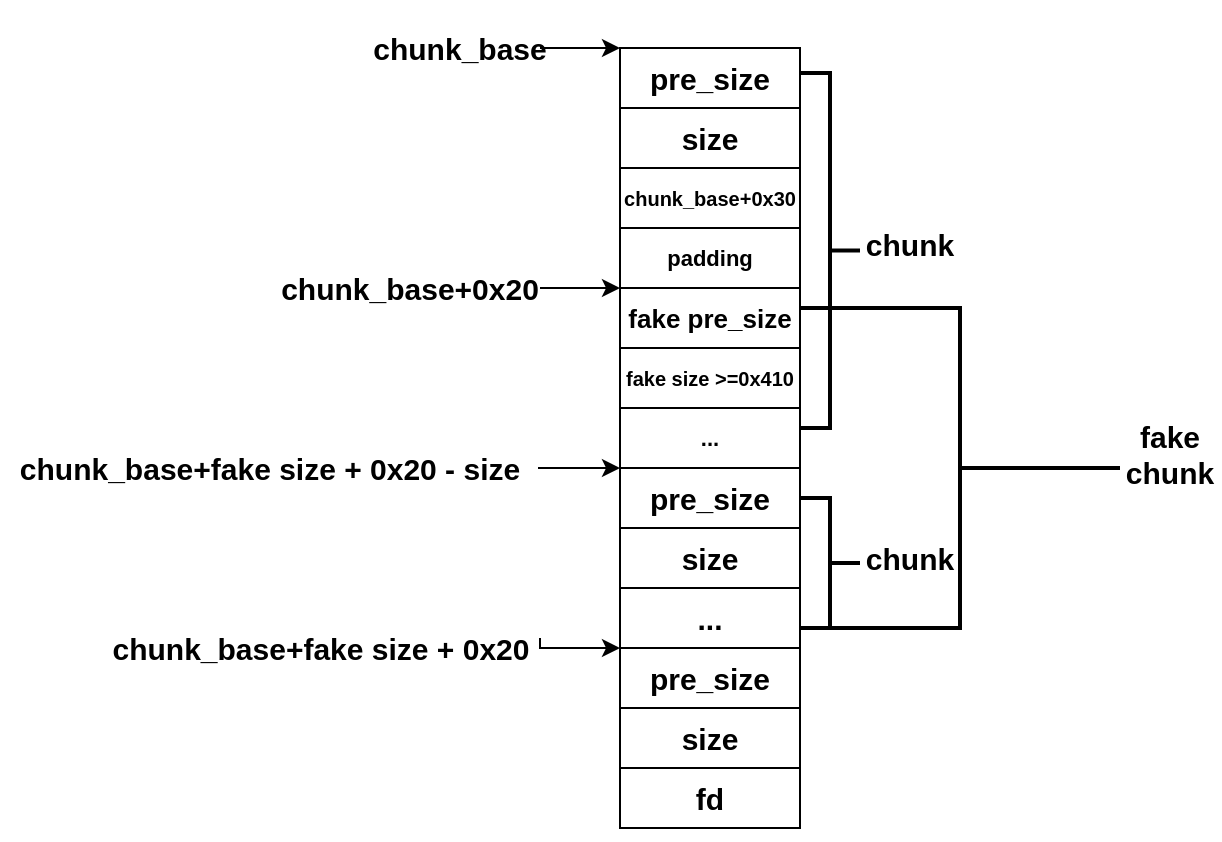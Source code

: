 <mxfile version="15.2.9" type="device" pages="2"><diagram id="mURFPmNozxxXvnIjPhel" name="Page-1"><mxGraphModel dx="1201" dy="686" grid="1" gridSize="10" guides="1" tooltips="1" connect="1" arrows="1" fold="1" page="1" pageScale="1" pageWidth="827" pageHeight="1169" math="0" shadow="0"><root><mxCell id="0"/><mxCell id="1" parent="0"/><mxCell id="cyno1o4gwRCXUQsGgnl_-7" value="&lt;p&gt;&lt;b&gt;&lt;font style=&quot;font-size: 15px&quot;&gt;pre_size&lt;/font&gt;&lt;/b&gt;&lt;/p&gt;" style="rounded=0;whiteSpace=wrap;html=1;" vertex="1" parent="1"><mxGeometry x="520" y="70" width="90" height="30" as="geometry"/></mxCell><mxCell id="cyno1o4gwRCXUQsGgnl_-8" value="&lt;p&gt;&lt;b&gt;&lt;font style=&quot;font-size: 15px&quot;&gt;size&lt;/font&gt;&lt;/b&gt;&lt;/p&gt;" style="rounded=0;whiteSpace=wrap;html=1;" vertex="1" parent="1"><mxGeometry x="520" y="100" width="90" height="30" as="geometry"/></mxCell><mxCell id="cyno1o4gwRCXUQsGgnl_-9" value="&lt;font style=&quot;font-size: 10px&quot;&gt;&lt;b&gt;&lt;font style=&quot;font-size: 10px&quot;&gt;chunk_base+0x30&lt;/font&gt;&lt;/b&gt;&lt;/font&gt;" style="rounded=0;whiteSpace=wrap;html=1;" vertex="1" parent="1"><mxGeometry x="520" y="130" width="90" height="30" as="geometry"/></mxCell><mxCell id="cyno1o4gwRCXUQsGgnl_-11" style="edgeStyle=orthogonalEdgeStyle;rounded=0;orthogonalLoop=1;jettySize=auto;html=1;exitX=1;exitY=0.5;exitDx=0;exitDy=0;entryX=0;entryY=0;entryDx=0;entryDy=0;" edge="1" parent="1" source="cyno1o4gwRCXUQsGgnl_-10" target="cyno1o4gwRCXUQsGgnl_-7"><mxGeometry relative="1" as="geometry"><Array as="points"><mxPoint x="510" y="70"/><mxPoint x="510" y="70"/></Array></mxGeometry></mxCell><mxCell id="cyno1o4gwRCXUQsGgnl_-10" value="&lt;p style=&quot;font-size: 15px&quot;&gt;&lt;b&gt;&lt;font style=&quot;font-size: 15px&quot;&gt;chunk_base&lt;/font&gt;&lt;/b&gt;&lt;/p&gt;" style="text;html=1;strokeColor=none;fillColor=none;align=center;verticalAlign=middle;whiteSpace=wrap;rounded=0;" vertex="1" parent="1"><mxGeometry x="400" y="60" width="80" height="20" as="geometry"/></mxCell><mxCell id="cyno1o4gwRCXUQsGgnl_-12" value="&lt;font style=&quot;font-size: 13px&quot;&gt;&lt;b&gt;&lt;font style=&quot;font-size: 13px&quot;&gt;fake pre_size&lt;/font&gt;&lt;/b&gt;&lt;/font&gt;" style="rounded=0;whiteSpace=wrap;html=1;" vertex="1" parent="1"><mxGeometry x="520" y="190" width="90" height="30" as="geometry"/></mxCell><mxCell id="cyno1o4gwRCXUQsGgnl_-13" value="&lt;font style=&quot;font-size: 10px&quot;&gt;&lt;b&gt;&lt;font style=&quot;font-size: 10px&quot;&gt;fake size &amp;gt;=0x410&lt;br&gt;&lt;/font&gt;&lt;/b&gt;&lt;/font&gt;" style="rounded=0;whiteSpace=wrap;html=1;" vertex="1" parent="1"><mxGeometry x="520" y="220" width="90" height="30" as="geometry"/></mxCell><mxCell id="cyno1o4gwRCXUQsGgnl_-14" value="&lt;font style=&quot;font-size: 11px&quot;&gt;&lt;b&gt;&lt;font style=&quot;font-size: 11px&quot;&gt;...&lt;br&gt;&lt;/font&gt;&lt;/b&gt;&lt;/font&gt;" style="rounded=0;whiteSpace=wrap;html=1;" vertex="1" parent="1"><mxGeometry x="520" y="250" width="90" height="30" as="geometry"/></mxCell><mxCell id="cyno1o4gwRCXUQsGgnl_-17" style="edgeStyle=orthogonalEdgeStyle;rounded=0;orthogonalLoop=1;jettySize=auto;html=1;exitX=1;exitY=0.5;exitDx=0;exitDy=0;entryX=0;entryY=1;entryDx=0;entryDy=0;" edge="1" parent="1" source="cyno1o4gwRCXUQsGgnl_-15" target="cyno1o4gwRCXUQsGgnl_-16"><mxGeometry relative="1" as="geometry"><Array as="points"><mxPoint x="510" y="190"/><mxPoint x="510" y="190"/></Array></mxGeometry></mxCell><mxCell id="cyno1o4gwRCXUQsGgnl_-15" value="&lt;p style=&quot;font-size: 15px&quot;&gt;&lt;b&gt;&lt;font style=&quot;font-size: 15px&quot;&gt;chunk_base+0x20&lt;/font&gt;&lt;/b&gt;&lt;/p&gt;" style="text;html=1;strokeColor=none;fillColor=none;align=center;verticalAlign=middle;whiteSpace=wrap;rounded=0;" vertex="1" parent="1"><mxGeometry x="350" y="180" width="130" height="20" as="geometry"/></mxCell><mxCell id="cyno1o4gwRCXUQsGgnl_-16" value="&lt;font style=&quot;font-size: 11px&quot;&gt;&lt;b&gt;&lt;font style=&quot;font-size: 11px&quot;&gt;padding&lt;/font&gt;&lt;/b&gt;&lt;/font&gt;" style="rounded=0;whiteSpace=wrap;html=1;" vertex="1" parent="1"><mxGeometry x="520" y="160" width="90" height="30" as="geometry"/></mxCell><mxCell id="cyno1o4gwRCXUQsGgnl_-18" value="&lt;p&gt;&lt;b&gt;&lt;font style=&quot;font-size: 15px&quot;&gt;pre_size&lt;/font&gt;&lt;/b&gt;&lt;/p&gt;" style="rounded=0;whiteSpace=wrap;html=1;" vertex="1" parent="1"><mxGeometry x="520" y="280" width="90" height="30" as="geometry"/></mxCell><mxCell id="cyno1o4gwRCXUQsGgnl_-19" value="&lt;p style=&quot;font-size: 15px&quot;&gt;&lt;font style=&quot;font-size: 15px&quot;&gt;&lt;b&gt;size&lt;/b&gt;&lt;/font&gt;&lt;/p&gt;" style="rounded=0;whiteSpace=wrap;html=1;" vertex="1" parent="1"><mxGeometry x="520" y="310" width="90" height="30" as="geometry"/></mxCell><mxCell id="cyno1o4gwRCXUQsGgnl_-20" value="&lt;p&gt;&lt;b&gt;&lt;font style=&quot;font-size: 15px&quot;&gt;...&lt;/font&gt;&lt;/b&gt;&lt;/p&gt;" style="rounded=0;whiteSpace=wrap;html=1;" vertex="1" parent="1"><mxGeometry x="520" y="340" width="90" height="30" as="geometry"/></mxCell><mxCell id="cyno1o4gwRCXUQsGgnl_-22" style="edgeStyle=orthogonalEdgeStyle;rounded=0;orthogonalLoop=1;jettySize=auto;html=1;exitX=1;exitY=0.5;exitDx=0;exitDy=0;entryX=0;entryY=0;entryDx=0;entryDy=0;" edge="1" parent="1" source="cyno1o4gwRCXUQsGgnl_-21" target="cyno1o4gwRCXUQsGgnl_-18"><mxGeometry relative="1" as="geometry"><Array as="points"><mxPoint x="479" y="280"/></Array></mxGeometry></mxCell><mxCell id="cyno1o4gwRCXUQsGgnl_-21" value="&lt;p style=&quot;font-size: 15px&quot;&gt;&lt;b&gt;&lt;font style=&quot;font-size: 15px&quot;&gt;chunk_base+fake size + 0x20 - size&lt;br&gt;&lt;/font&gt;&lt;/b&gt;&lt;/p&gt;" style="text;html=1;strokeColor=none;fillColor=none;align=center;verticalAlign=middle;whiteSpace=wrap;rounded=0;" vertex="1" parent="1"><mxGeometry x="210" y="270" width="270" height="20" as="geometry"/></mxCell><mxCell id="cyno1o4gwRCXUQsGgnl_-23" value="" style="strokeWidth=2;html=1;shape=mxgraph.flowchart.annotation_2;align=left;labelPosition=right;pointerEvents=1;rotation=-180;" vertex="1" parent="1"><mxGeometry x="610" y="200" width="160" height="160" as="geometry"/></mxCell><mxCell id="cyno1o4gwRCXUQsGgnl_-24" value="&lt;font style=&quot;font-size: 15px&quot;&gt;&lt;b&gt;fake chunk&lt;br&gt;&lt;/b&gt;&lt;/font&gt;" style="text;html=1;strokeColor=none;fillColor=none;align=center;verticalAlign=middle;whiteSpace=wrap;rounded=0;" vertex="1" parent="1"><mxGeometry x="770" y="250" width="50" height="45" as="geometry"/></mxCell><mxCell id="cyno1o4gwRCXUQsGgnl_-25" value="&lt;p&gt;&lt;b&gt;&lt;font style=&quot;font-size: 15px&quot;&gt;pre_size&lt;/font&gt;&lt;/b&gt;&lt;/p&gt;" style="rounded=0;whiteSpace=wrap;html=1;" vertex="1" parent="1"><mxGeometry x="520" y="370" width="90" height="30" as="geometry"/></mxCell><mxCell id="cyno1o4gwRCXUQsGgnl_-26" value="&lt;p style=&quot;font-size: 15px&quot;&gt;&lt;font style=&quot;font-size: 15px&quot;&gt;&lt;b&gt;size&lt;/b&gt;&lt;/font&gt;&lt;/p&gt;" style="rounded=0;whiteSpace=wrap;html=1;" vertex="1" parent="1"><mxGeometry x="520" y="400" width="90" height="30" as="geometry"/></mxCell><mxCell id="cyno1o4gwRCXUQsGgnl_-27" value="&lt;p&gt;&lt;b&gt;&lt;font style=&quot;font-size: 15px&quot;&gt;fd&lt;/font&gt;&lt;/b&gt;&lt;/p&gt;" style="rounded=0;whiteSpace=wrap;html=1;" vertex="1" parent="1"><mxGeometry x="520" y="430" width="90" height="30" as="geometry"/></mxCell><mxCell id="cyno1o4gwRCXUQsGgnl_-29" style="edgeStyle=orthogonalEdgeStyle;rounded=0;orthogonalLoop=1;jettySize=auto;html=1;exitX=1;exitY=0.25;exitDx=0;exitDy=0;entryX=0;entryY=1;entryDx=0;entryDy=0;" edge="1" parent="1" source="cyno1o4gwRCXUQsGgnl_-28" target="cyno1o4gwRCXUQsGgnl_-20"><mxGeometry relative="1" as="geometry"><Array as="points"><mxPoint x="480" y="370"/></Array></mxGeometry></mxCell><mxCell id="cyno1o4gwRCXUQsGgnl_-28" value="&lt;p style=&quot;font-size: 15px&quot;&gt;&lt;b&gt;&lt;font style=&quot;font-size: 15px&quot;&gt;chunk_base+fake size + 0x20&lt;br&gt;&lt;/font&gt;&lt;/b&gt;&lt;/p&gt;" style="text;html=1;strokeColor=none;fillColor=none;align=center;verticalAlign=middle;whiteSpace=wrap;rounded=0;" vertex="1" parent="1"><mxGeometry x="261" y="360" width="219" height="20" as="geometry"/></mxCell><mxCell id="cyno1o4gwRCXUQsGgnl_-32" value="" style="strokeWidth=2;html=1;shape=mxgraph.flowchart.annotation_2;align=left;labelPosition=right;pointerEvents=1;rotation=-180;" vertex="1" parent="1"><mxGeometry x="610" y="295" width="30" height="65" as="geometry"/></mxCell><mxCell id="cyno1o4gwRCXUQsGgnl_-33" value="&lt;font style=&quot;font-size: 15px&quot;&gt;&lt;b&gt;chunk&lt;br&gt;&lt;/b&gt;&lt;/font&gt;" style="text;html=1;strokeColor=none;fillColor=none;align=center;verticalAlign=middle;whiteSpace=wrap;rounded=0;" vertex="1" parent="1"><mxGeometry x="640" y="302.5" width="50" height="45" as="geometry"/></mxCell><mxCell id="cyno1o4gwRCXUQsGgnl_-34" value="" style="strokeWidth=2;html=1;shape=mxgraph.flowchart.annotation_2;align=left;labelPosition=right;pointerEvents=1;rotation=-180;" vertex="1" parent="1"><mxGeometry x="610" y="82.5" width="30" height="177.5" as="geometry"/></mxCell><mxCell id="cyno1o4gwRCXUQsGgnl_-35" value="&lt;font style=&quot;font-size: 15px&quot;&gt;&lt;b&gt;chunk&lt;br&gt;&lt;/b&gt;&lt;/font&gt;" style="text;html=1;strokeColor=none;fillColor=none;align=center;verticalAlign=middle;whiteSpace=wrap;rounded=0;" vertex="1" parent="1"><mxGeometry x="640" y="145" width="50" height="45" as="geometry"/></mxCell></root></mxGraphModel></diagram><diagram id="LfGGKebvMWVYUIAara7m" name="Page-2"><mxGraphModel dx="1201" dy="686" grid="1" gridSize="10" guides="1" tooltips="1" connect="1" arrows="1" fold="1" page="1" pageScale="1" pageWidth="827" pageHeight="1169" math="0" shadow="0"><root><mxCell id="xVO4TjA7QonGijT4uBkU-0"/><mxCell id="xVO4TjA7QonGijT4uBkU-1" parent="xVO4TjA7QonGijT4uBkU-0"/><mxCell id="rj85Gzm4Ed7J8n5RxZME-0" value="&lt;p&gt;&lt;b&gt;&lt;font style=&quot;font-size: 15px&quot;&gt;pre_size&lt;/font&gt;&lt;/b&gt;&lt;/p&gt;" style="rounded=0;whiteSpace=wrap;html=1;" vertex="1" parent="xVO4TjA7QonGijT4uBkU-1"><mxGeometry x="520" y="70" width="90" height="30" as="geometry"/></mxCell><mxCell id="rj85Gzm4Ed7J8n5RxZME-1" value="&lt;p&gt;&lt;b&gt;&lt;font style=&quot;font-size: 15px&quot;&gt;size&lt;/font&gt;&lt;/b&gt;&lt;/p&gt;" style="rounded=0;whiteSpace=wrap;html=1;" vertex="1" parent="xVO4TjA7QonGijT4uBkU-1"><mxGeometry x="520" y="100" width="90" height="30" as="geometry"/></mxCell><mxCell id="rj85Gzm4Ed7J8n5RxZME-2" value="&lt;font style=&quot;font-size: 10px&quot;&gt;&lt;b&gt;&lt;font style=&quot;font-size: 10px&quot;&gt;chunk_base+0x30&lt;/font&gt;&lt;/b&gt;&lt;/font&gt;" style="rounded=0;whiteSpace=wrap;html=1;" vertex="1" parent="xVO4TjA7QonGijT4uBkU-1"><mxGeometry x="520" y="130" width="90" height="30" as="geometry"/></mxCell><mxCell id="rj85Gzm4Ed7J8n5RxZME-3" style="edgeStyle=orthogonalEdgeStyle;rounded=0;orthogonalLoop=1;jettySize=auto;html=1;exitX=1;exitY=0.5;exitDx=0;exitDy=0;entryX=0;entryY=0;entryDx=0;entryDy=0;" edge="1" parent="xVO4TjA7QonGijT4uBkU-1" source="rj85Gzm4Ed7J8n5RxZME-4" target="rj85Gzm4Ed7J8n5RxZME-0"><mxGeometry relative="1" as="geometry"><Array as="points"><mxPoint x="510" y="70"/><mxPoint x="510" y="70"/></Array></mxGeometry></mxCell><mxCell id="rj85Gzm4Ed7J8n5RxZME-4" value="&lt;p style=&quot;font-size: 15px&quot;&gt;&lt;b&gt;&lt;font style=&quot;font-size: 15px&quot;&gt;chunk_base&lt;/font&gt;&lt;/b&gt;&lt;/p&gt;" style="text;html=1;strokeColor=none;fillColor=none;align=center;verticalAlign=middle;whiteSpace=wrap;rounded=0;" vertex="1" parent="xVO4TjA7QonGijT4uBkU-1"><mxGeometry x="400" y="60" width="80" height="20" as="geometry"/></mxCell><mxCell id="rj85Gzm4Ed7J8n5RxZME-5" value="&lt;font style=&quot;font-size: 13px&quot;&gt;&lt;b&gt;&lt;font style=&quot;font-size: 13px&quot;&gt;fake pre_size&lt;/font&gt;&lt;/b&gt;&lt;/font&gt;" style="rounded=0;whiteSpace=wrap;html=1;" vertex="1" parent="xVO4TjA7QonGijT4uBkU-1"><mxGeometry x="520" y="190" width="90" height="30" as="geometry"/></mxCell><mxCell id="rj85Gzm4Ed7J8n5RxZME-6" value="&lt;font style=&quot;font-size: 15px&quot;&gt;&lt;b&gt;&lt;font style=&quot;font-size: 15px&quot;&gt;0x420&lt;br&gt;&lt;/font&gt;&lt;/b&gt;&lt;/font&gt;" style="rounded=0;whiteSpace=wrap;html=1;" vertex="1" parent="xVO4TjA7QonGijT4uBkU-1"><mxGeometry x="520" y="220" width="90" height="30" as="geometry"/></mxCell><mxCell id="rj85Gzm4Ed7J8n5RxZME-7" value="&lt;font style=&quot;font-size: 11px&quot;&gt;&lt;b&gt;&lt;font style=&quot;font-size: 11px&quot;&gt;...&lt;br&gt;&lt;/font&gt;&lt;/b&gt;&lt;/font&gt;" style="rounded=0;whiteSpace=wrap;html=1;" vertex="1" parent="xVO4TjA7QonGijT4uBkU-1"><mxGeometry x="520" y="250" width="90" height="30" as="geometry"/></mxCell><mxCell id="rj85Gzm4Ed7J8n5RxZME-8" style="edgeStyle=orthogonalEdgeStyle;rounded=0;orthogonalLoop=1;jettySize=auto;html=1;exitX=1;exitY=0.5;exitDx=0;exitDy=0;entryX=0;entryY=1;entryDx=0;entryDy=0;" edge="1" parent="xVO4TjA7QonGijT4uBkU-1" source="rj85Gzm4Ed7J8n5RxZME-9" target="rj85Gzm4Ed7J8n5RxZME-10"><mxGeometry relative="1" as="geometry"><Array as="points"><mxPoint x="510" y="190"/><mxPoint x="510" y="190"/></Array></mxGeometry></mxCell><mxCell id="rj85Gzm4Ed7J8n5RxZME-9" value="&lt;p style=&quot;font-size: 15px&quot;&gt;&lt;b&gt;&lt;font style=&quot;font-size: 15px&quot;&gt;chunk_base+0x60&lt;/font&gt;&lt;/b&gt;&lt;/p&gt;" style="text;html=1;strokeColor=none;fillColor=none;align=center;verticalAlign=middle;whiteSpace=wrap;rounded=0;" vertex="1" parent="xVO4TjA7QonGijT4uBkU-1"><mxGeometry x="350" y="180" width="130" height="20" as="geometry"/></mxCell><mxCell id="rj85Gzm4Ed7J8n5RxZME-10" value="&lt;font style=&quot;font-size: 11px&quot;&gt;&lt;b&gt;&lt;font style=&quot;font-size: 11px&quot;&gt;padding&lt;/font&gt;&lt;/b&gt;&lt;/font&gt;" style="rounded=0;whiteSpace=wrap;html=1;" vertex="1" parent="xVO4TjA7QonGijT4uBkU-1"><mxGeometry x="520" y="160" width="90" height="30" as="geometry"/></mxCell><mxCell id="rj85Gzm4Ed7J8n5RxZME-11" value="&lt;p&gt;&lt;b&gt;&lt;font style=&quot;font-size: 15px&quot;&gt;pre_size&lt;/font&gt;&lt;/b&gt;&lt;/p&gt;" style="rounded=0;whiteSpace=wrap;html=1;" vertex="1" parent="xVO4TjA7QonGijT4uBkU-1"><mxGeometry x="520" y="280" width="90" height="30" as="geometry"/></mxCell><mxCell id="rj85Gzm4Ed7J8n5RxZME-12" value="&lt;p style=&quot;font-size: 15px&quot;&gt;&lt;font style=&quot;font-size: 15px&quot;&gt;&lt;b&gt;size&lt;/b&gt;&lt;/font&gt;&lt;/p&gt;" style="rounded=0;whiteSpace=wrap;html=1;" vertex="1" parent="xVO4TjA7QonGijT4uBkU-1"><mxGeometry x="520" y="310" width="90" height="30" as="geometry"/></mxCell><mxCell id="rj85Gzm4Ed7J8n5RxZME-13" value="&lt;font style=&quot;font-size: 15px&quot;&gt;&lt;b&gt;0&lt;/b&gt;&lt;/font&gt;" style="rounded=0;whiteSpace=wrap;html=1;" vertex="1" parent="xVO4TjA7QonGijT4uBkU-1"><mxGeometry x="520" y="340" width="90" height="30" as="geometry"/></mxCell><mxCell id="rj85Gzm4Ed7J8n5RxZME-14" style="edgeStyle=orthogonalEdgeStyle;rounded=0;orthogonalLoop=1;jettySize=auto;html=1;exitX=1;exitY=0.5;exitDx=0;exitDy=0;entryX=0;entryY=0;entryDx=0;entryDy=0;" edge="1" parent="xVO4TjA7QonGijT4uBkU-1" source="rj85Gzm4Ed7J8n5RxZME-15" target="rj85Gzm4Ed7J8n5RxZME-11"><mxGeometry relative="1" as="geometry"><Array as="points"><mxPoint x="479" y="280"/></Array></mxGeometry></mxCell><mxCell id="rj85Gzm4Ed7J8n5RxZME-15" value="&lt;p style=&quot;font-size: 15px&quot;&gt;&lt;b&gt;&lt;font style=&quot;font-size: 15px&quot;&gt;chunk_base+0x420&lt;br&gt;&lt;/font&gt;&lt;/b&gt;&lt;/p&gt;" style="text;html=1;strokeColor=none;fillColor=none;align=center;verticalAlign=middle;whiteSpace=wrap;rounded=0;" vertex="1" parent="xVO4TjA7QonGijT4uBkU-1"><mxGeometry x="340" y="270" width="140" height="20" as="geometry"/></mxCell><mxCell id="rj85Gzm4Ed7J8n5RxZME-16" value="" style="strokeWidth=2;html=1;shape=mxgraph.flowchart.annotation_2;align=left;labelPosition=right;pointerEvents=1;rotation=-180;" vertex="1" parent="xVO4TjA7QonGijT4uBkU-1"><mxGeometry x="610" y="200" width="160" height="190" as="geometry"/></mxCell><mxCell id="rj85Gzm4Ed7J8n5RxZME-17" value="&lt;font style=&quot;font-size: 15px&quot;&gt;&lt;b&gt;fake chunk&lt;br&gt;&lt;/b&gt;&lt;/font&gt;" style="text;html=1;strokeColor=none;fillColor=none;align=center;verticalAlign=middle;whiteSpace=wrap;rounded=0;" vertex="1" parent="xVO4TjA7QonGijT4uBkU-1"><mxGeometry x="770" y="250" width="50" height="45" as="geometry"/></mxCell><mxCell id="rj85Gzm4Ed7J8n5RxZME-18" value="&lt;p style=&quot;font-size: 15px&quot;&gt;&lt;font style=&quot;font-size: 15px&quot;&gt;0&lt;br&gt;&lt;/font&gt;&lt;/p&gt;" style="rounded=0;whiteSpace=wrap;html=1;fontStyle=1" vertex="1" parent="xVO4TjA7QonGijT4uBkU-1"><mxGeometry x="520" y="370" width="90" height="30" as="geometry"/></mxCell><mxCell id="rj85Gzm4Ed7J8n5RxZME-19" value="pre_size" style="rounded=0;whiteSpace=wrap;html=1;fontStyle=1;fontSize=15;" vertex="1" parent="xVO4TjA7QonGijT4uBkU-1"><mxGeometry x="520" y="400" width="90" height="30" as="geometry"/></mxCell><mxCell id="rj85Gzm4Ed7J8n5RxZME-20" value="&lt;p style=&quot;font-size: 15px&quot;&gt;&lt;font style=&quot;font-size: 15px&quot;&gt;&lt;b&gt;0x21&lt;/b&gt;&lt;/font&gt;&lt;/p&gt;" style="rounded=0;whiteSpace=wrap;html=1;" vertex="1" parent="xVO4TjA7QonGijT4uBkU-1"><mxGeometry x="520" y="430" width="90" height="30" as="geometry"/></mxCell><mxCell id="rj85Gzm4Ed7J8n5RxZME-23" value="" style="strokeWidth=2;html=1;shape=mxgraph.flowchart.annotation_2;align=left;labelPosition=right;pointerEvents=1;rotation=-180;" vertex="1" parent="xVO4TjA7QonGijT4uBkU-1"><mxGeometry x="610" y="295" width="30" height="300" as="geometry"/></mxCell><mxCell id="rj85Gzm4Ed7J8n5RxZME-24" value="&lt;font style=&quot;font-size: 15px&quot;&gt;&lt;b&gt;chunk&lt;br&gt;&lt;/b&gt;&lt;/font&gt;" style="text;html=1;strokeColor=none;fillColor=none;align=center;verticalAlign=middle;whiteSpace=wrap;rounded=0;" vertex="1" parent="xVO4TjA7QonGijT4uBkU-1"><mxGeometry x="640" y="420" width="50" height="45" as="geometry"/></mxCell><mxCell id="rj85Gzm4Ed7J8n5RxZME-25" value="" style="strokeWidth=2;html=1;shape=mxgraph.flowchart.annotation_2;align=left;labelPosition=right;pointerEvents=1;rotation=-180;" vertex="1" parent="xVO4TjA7QonGijT4uBkU-1"><mxGeometry x="610" y="82.5" width="30" height="177.5" as="geometry"/></mxCell><mxCell id="rj85Gzm4Ed7J8n5RxZME-26" value="&lt;font style=&quot;font-size: 15px&quot;&gt;&lt;b&gt;chunk&lt;br&gt;&lt;/b&gt;&lt;/font&gt;" style="text;html=1;strokeColor=none;fillColor=none;align=center;verticalAlign=middle;whiteSpace=wrap;rounded=0;" vertex="1" parent="xVO4TjA7QonGijT4uBkU-1"><mxGeometry x="640" y="145" width="50" height="45" as="geometry"/></mxCell><mxCell id="xYB33NoM5fZ-J0QF_mWJ-0" value="&lt;font style=&quot;font-size: 15px&quot;&gt;&lt;b&gt;0&lt;/b&gt;&lt;/font&gt;" style="rounded=0;whiteSpace=wrap;html=1;" vertex="1" parent="xVO4TjA7QonGijT4uBkU-1"><mxGeometry x="520" y="460" width="90" height="30" as="geometry"/></mxCell><mxCell id="xYB33NoM5fZ-J0QF_mWJ-1" value="&lt;p style=&quot;font-size: 15px&quot;&gt;&lt;font style=&quot;font-size: 15px&quot;&gt;0&lt;br&gt;&lt;/font&gt;&lt;/p&gt;" style="rounded=0;whiteSpace=wrap;html=1;fontStyle=1" vertex="1" parent="xVO4TjA7QonGijT4uBkU-1"><mxGeometry x="520" y="490" width="90" height="30" as="geometry"/></mxCell><mxCell id="xYB33NoM5fZ-J0QF_mWJ-2" value="pre_size" style="rounded=0;whiteSpace=wrap;html=1;fontStyle=1;fontSize=15;" vertex="1" parent="xVO4TjA7QonGijT4uBkU-1"><mxGeometry x="520" y="520" width="90" height="30" as="geometry"/></mxCell><mxCell id="xYB33NoM5fZ-J0QF_mWJ-3" value="&lt;p style=&quot;font-size: 15px&quot;&gt;&lt;font style=&quot;font-size: 15px&quot;&gt;&lt;b&gt;0x21&lt;/b&gt;&lt;/font&gt;&lt;/p&gt;" style="rounded=0;whiteSpace=wrap;html=1;" vertex="1" parent="xVO4TjA7QonGijT4uBkU-1"><mxGeometry x="520" y="550" width="90" height="30" as="geometry"/></mxCell><mxCell id="xYB33NoM5fZ-J0QF_mWJ-4" value="" style="strokeWidth=2;html=1;shape=mxgraph.flowchart.annotation_2;align=left;labelPosition=right;pointerEvents=1;rotation=-180;" vertex="1" parent="xVO4TjA7QonGijT4uBkU-1"><mxGeometry x="610" y="420" width="160" height="90" as="geometry"/></mxCell><mxCell id="xYB33NoM5fZ-J0QF_mWJ-5" value="&lt;font style=&quot;font-size: 15px&quot;&gt;&lt;b&gt;fake chunk&lt;br&gt;&lt;/b&gt;&lt;/font&gt;" style="text;html=1;strokeColor=none;fillColor=none;align=center;verticalAlign=middle;whiteSpace=wrap;rounded=0;" vertex="1" parent="xVO4TjA7QonGijT4uBkU-1"><mxGeometry x="770" y="442.5" width="50" height="45" as="geometry"/></mxCell><mxCell id="xYB33NoM5fZ-J0QF_mWJ-6" value="&lt;font style=&quot;font-size: 11px&quot;&gt;&lt;b&gt;&lt;font style=&quot;font-size: 11px&quot;&gt;...&lt;br&gt;&lt;/font&gt;&lt;/b&gt;&lt;/font&gt;" style="rounded=0;whiteSpace=wrap;html=1;" vertex="1" parent="xVO4TjA7QonGijT4uBkU-1"><mxGeometry x="520" y="580" width="90" height="30" as="geometry"/></mxCell><mxCell id="xYB33NoM5fZ-J0QF_mWJ-7" value="" style="strokeWidth=2;html=1;shape=mxgraph.flowchart.annotation_2;align=left;labelPosition=right;pointerEvents=1;rotation=-180;" vertex="1" parent="xVO4TjA7QonGijT4uBkU-1"><mxGeometry x="610" y="540" width="160" height="60" as="geometry"/></mxCell><mxCell id="xYB33NoM5fZ-J0QF_mWJ-8" value="&lt;font style=&quot;font-size: 15px&quot;&gt;&lt;b&gt;fake chunk&lt;br&gt;&lt;/b&gt;&lt;/font&gt;" style="text;html=1;strokeColor=none;fillColor=none;align=center;verticalAlign=middle;whiteSpace=wrap;rounded=0;" vertex="1" parent="xVO4TjA7QonGijT4uBkU-1"><mxGeometry x="770" y="547.5" width="50" height="45" as="geometry"/></mxCell></root></mxGraphModel></diagram></mxfile>
